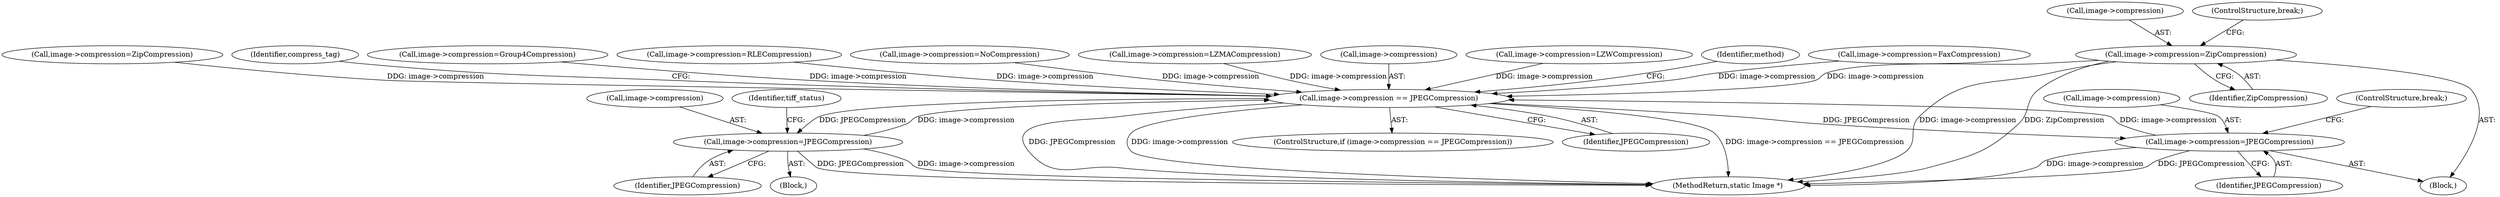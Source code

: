 digraph "0_ImageMagick_c073a7712d82476b5fbee74856c46b88af9c3175@pointer" {
"1001093" [label="(Call,image->compression=ZipCompression)"];
"1001646" [label="(Call,image->compression == JPEGCompression)"];
"1001025" [label="(Call,image->compression=JPEGCompression)"];
"1001072" [label="(Call,image->compression=JPEGCompression)"];
"1001100" [label="(Call,image->compression=ZipCompression)"];
"1001094" [label="(Call,image->compression)"];
"1001646" [label="(Call,image->compression == JPEGCompression)"];
"1001661" [label="(Identifier,compress_tag)"];
"1001017" [label="(Call,image->compression=Group4Compression)"];
"1001097" [label="(Identifier,ZipCompression)"];
"1001107" [label="(Call,image->compression=RLECompression)"];
"1001025" [label="(Call,image->compression=JPEGCompression)"];
"1001003" [label="(Call,image->compression=NoCompression)"];
"1003407" [label="(MethodReturn,static Image *)"];
"1001079" [label="(Call,image->compression=LZMACompression)"];
"1001098" [label="(ControlStructure,break;)"];
"1001077" [label="(ControlStructure,break;)"];
"1001026" [label="(Call,image->compression)"];
"1001024" [label="(Block,)"];
"1001076" [label="(Identifier,JPEGCompression)"];
"1001073" [label="(Call,image->compression)"];
"1001645" [label="(ControlStructure,if (image->compression == JPEGCompression))"];
"1001647" [label="(Call,image->compression)"];
"1001072" [label="(Call,image->compression=JPEGCompression)"];
"1001086" [label="(Call,image->compression=LZWCompression)"];
"1001036" [label="(Identifier,tiff_status)"];
"1001650" [label="(Identifier,JPEGCompression)"];
"1001029" [label="(Identifier,JPEGCompression)"];
"1001001" [label="(Block,)"];
"1001652" [label="(Identifier,method)"];
"1001093" [label="(Call,image->compression=ZipCompression)"];
"1001010" [label="(Call,image->compression=FaxCompression)"];
"1001093" -> "1001001"  [label="AST: "];
"1001093" -> "1001097"  [label="CFG: "];
"1001094" -> "1001093"  [label="AST: "];
"1001097" -> "1001093"  [label="AST: "];
"1001098" -> "1001093"  [label="CFG: "];
"1001093" -> "1003407"  [label="DDG: ZipCompression"];
"1001093" -> "1003407"  [label="DDG: image->compression"];
"1001093" -> "1001646"  [label="DDG: image->compression"];
"1001646" -> "1001645"  [label="AST: "];
"1001646" -> "1001650"  [label="CFG: "];
"1001647" -> "1001646"  [label="AST: "];
"1001650" -> "1001646"  [label="AST: "];
"1001652" -> "1001646"  [label="CFG: "];
"1001661" -> "1001646"  [label="CFG: "];
"1001646" -> "1003407"  [label="DDG: image->compression == JPEGCompression"];
"1001646" -> "1003407"  [label="DDG: JPEGCompression"];
"1001646" -> "1003407"  [label="DDG: image->compression"];
"1001646" -> "1001025"  [label="DDG: JPEGCompression"];
"1001646" -> "1001072"  [label="DDG: JPEGCompression"];
"1001025" -> "1001646"  [label="DDG: image->compression"];
"1001107" -> "1001646"  [label="DDG: image->compression"];
"1001017" -> "1001646"  [label="DDG: image->compression"];
"1001100" -> "1001646"  [label="DDG: image->compression"];
"1001010" -> "1001646"  [label="DDG: image->compression"];
"1001079" -> "1001646"  [label="DDG: image->compression"];
"1001086" -> "1001646"  [label="DDG: image->compression"];
"1001003" -> "1001646"  [label="DDG: image->compression"];
"1001072" -> "1001646"  [label="DDG: image->compression"];
"1001025" -> "1001024"  [label="AST: "];
"1001025" -> "1001029"  [label="CFG: "];
"1001026" -> "1001025"  [label="AST: "];
"1001029" -> "1001025"  [label="AST: "];
"1001036" -> "1001025"  [label="CFG: "];
"1001025" -> "1003407"  [label="DDG: image->compression"];
"1001025" -> "1003407"  [label="DDG: JPEGCompression"];
"1001072" -> "1001001"  [label="AST: "];
"1001072" -> "1001076"  [label="CFG: "];
"1001073" -> "1001072"  [label="AST: "];
"1001076" -> "1001072"  [label="AST: "];
"1001077" -> "1001072"  [label="CFG: "];
"1001072" -> "1003407"  [label="DDG: image->compression"];
"1001072" -> "1003407"  [label="DDG: JPEGCompression"];
}
